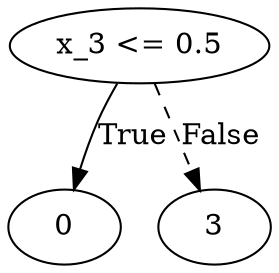 digraph {
0 [label="x_3 <= 0.5"];
1 [label="0"];
0 -> 1 [label="True"];
2 [label="3"];
0 -> 2 [style="dashed", label="False"];

}
